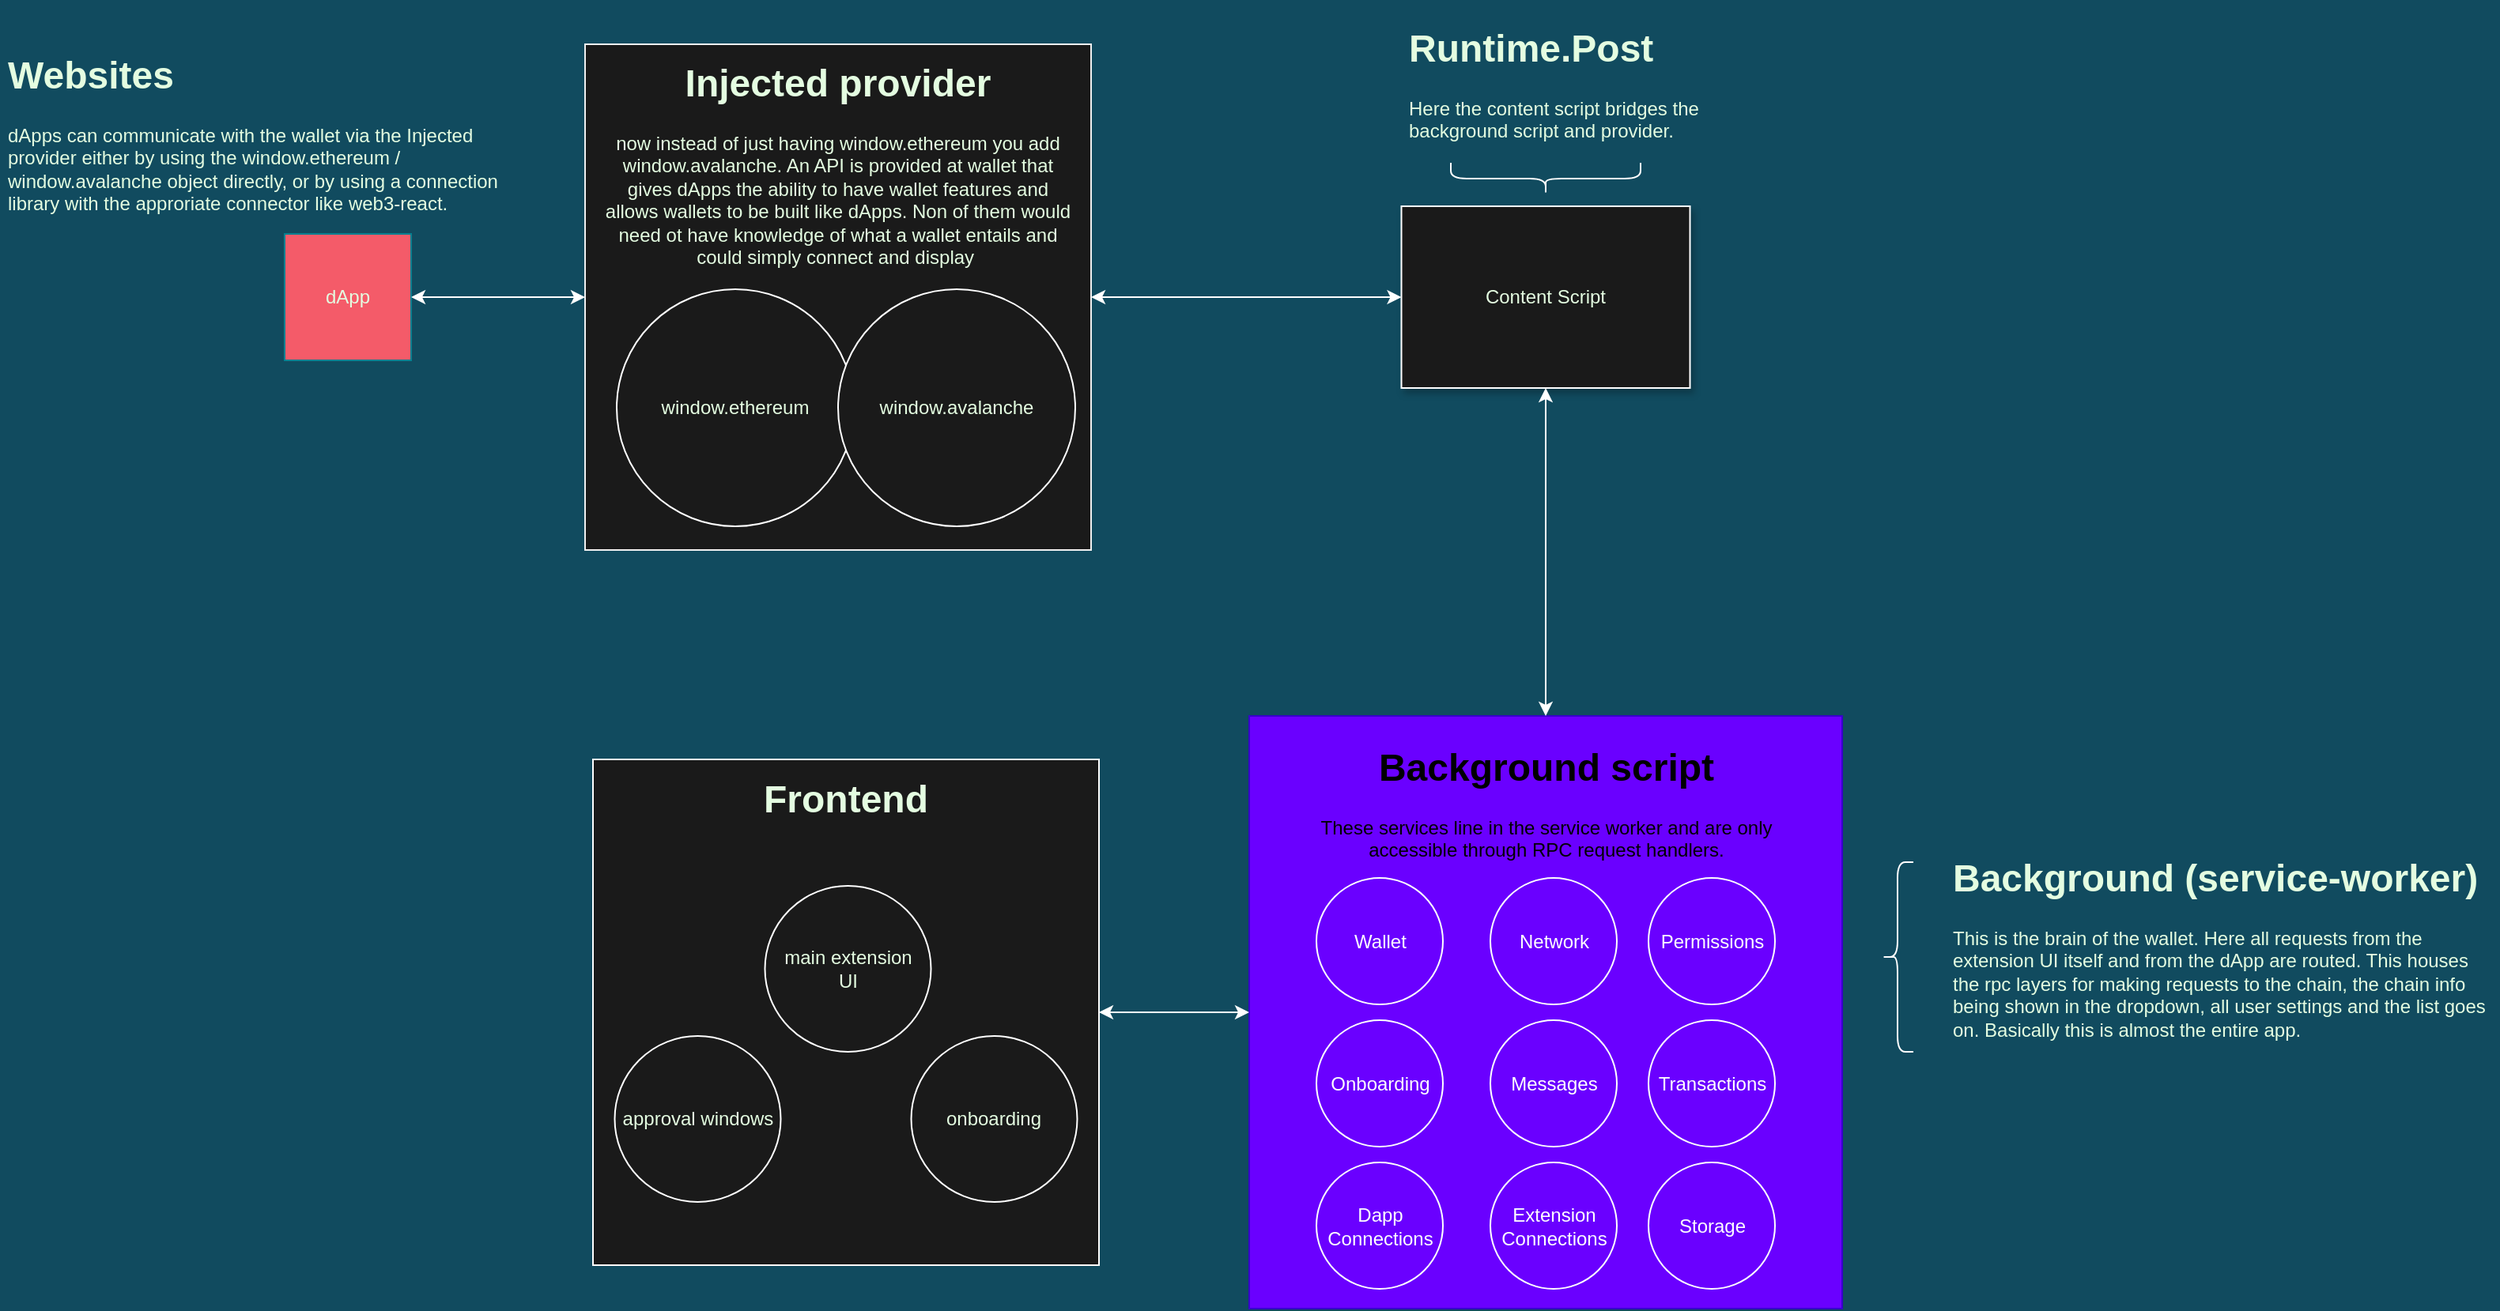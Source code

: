 <mxfile>
    <diagram id="aZ6EJbNiV0EWviCFpwhp" name="Page-1">
        <mxGraphModel dx="2658" dy="2258" grid="1" gridSize="10" guides="1" tooltips="1" connect="1" arrows="1" fold="1" page="1" pageScale="1" pageWidth="850" pageHeight="1100" background="#114B5F" math="0" shadow="0">
            <root>
                <mxCell id="0"/>
                <mxCell id="1" parent="0"/>
                <mxCell id="3" value="Content Script" style="whiteSpace=wrap;html=1;fillColor=#1A1A1A;strokeColor=#FFFFFF;fontColor=#E4FDE1;shadow=1;" parent="1" vertex="1">
                    <mxGeometry x="96.25" y="127.5" width="182.5" height="115" as="geometry"/>
                </mxCell>
                <mxCell id="5" value="dApp" style="whiteSpace=wrap;html=1;aspect=fixed;fillColor=#F45B69;strokeColor=#028090;fontColor=#E4FDE1;" parent="1" vertex="1">
                    <mxGeometry x="-610" y="145" width="80" height="80" as="geometry"/>
                </mxCell>
                <mxCell id="6" value="" style="endArrow=classic;startArrow=classic;html=1;entryX=1;entryY=0.5;entryDx=0;entryDy=0;labelBackgroundColor=#114B5F;strokeColor=#FFFFFF;fontColor=#E4FDE1;exitX=0;exitY=0.5;exitDx=0;exitDy=0;" parent="1" source="89" target="5" edge="1">
                    <mxGeometry width="50" height="50" relative="1" as="geometry">
                        <mxPoint x="-500" y="270" as="sourcePoint"/>
                        <mxPoint x="-360" y="170" as="targetPoint"/>
                        <Array as="points">
                            <mxPoint x="-500" y="185"/>
                        </Array>
                    </mxGeometry>
                </mxCell>
                <mxCell id="8" value="&lt;h1&gt;Websites&lt;/h1&gt;&lt;p&gt;dApps can communicate with the wallet via the Injected provider either by using the window.ethereum / window.avalanche object directly, or by using a connection library with the approriate connector like web3-react.&lt;br&gt;&lt;/p&gt;" style="text;html=1;strokeColor=none;fillColor=none;spacing=5;spacingTop=-20;whiteSpace=wrap;overflow=hidden;rounded=0;fontColor=#E4FDE1;" parent="1" vertex="1">
                    <mxGeometry x="-790" y="25" width="340" height="120" as="geometry"/>
                </mxCell>
                <mxCell id="9" value="" style="shape=curlyBracket;whiteSpace=wrap;html=1;rounded=1;direction=north;fillColor=#F45B69;strokeColor=#FFFFFF;fontColor=#E4FDE1;" parent="1" vertex="1">
                    <mxGeometry x="127.5" y="100" width="120" height="20" as="geometry"/>
                </mxCell>
                <mxCell id="10" value="&lt;h1&gt;Runtime.Post&lt;/h1&gt;&lt;p&gt;Here the content script bridges the background script and provider.&amp;nbsp;&lt;/p&gt;" style="text;html=1;strokeColor=none;fillColor=none;spacing=5;spacingTop=-20;whiteSpace=wrap;overflow=hidden;rounded=0;fontColor=#E4FDE1;" parent="1" vertex="1">
                    <mxGeometry x="96.25" y="7.5" width="210" height="92.5" as="geometry"/>
                </mxCell>
                <mxCell id="15" value="" style="shape=curlyBracket;whiteSpace=wrap;html=1;rounded=1;direction=east;fillColor=#F45B69;strokeColor=#FFFFFF;fontColor=#E4FDE1;rotation=0;" parent="1" vertex="1">
                    <mxGeometry x="400" y="542.5" width="20" height="120" as="geometry"/>
                </mxCell>
                <mxCell id="16" value="&lt;h1&gt;Background (service-worker)&lt;/h1&gt;&lt;p&gt;This is the brain of the wallet. Here all requests from the extension UI itself and from the dApp are routed. This houses the rpc layers for making requests to the chain, the chain info being shown in the dropdown, all user settings and the list goes on. Basically this is almost the entire app.&amp;nbsp;&lt;/p&gt;" style="text;html=1;strokeColor=none;fillColor=none;spacing=5;spacingTop=-20;whiteSpace=wrap;overflow=hidden;rounded=0;fontColor=#E4FDE1;" parent="1" vertex="1">
                    <mxGeometry x="440" y="532.5" width="350" height="140" as="geometry"/>
                </mxCell>
                <mxCell id="89" value="" style="whiteSpace=wrap;html=1;aspect=fixed;rounded=0;glass=0;align=center;strokeColor=#F0F0F0;fillColor=#1A1A1A;" parent="1" vertex="1">
                    <mxGeometry x="-420" y="25" width="320" height="320" as="geometry"/>
                </mxCell>
                <mxCell id="90" value="" style="endArrow=classic;startArrow=classic;html=1;entryX=1;entryY=0.5;entryDx=0;entryDy=0;exitX=0;exitY=0.5;exitDx=0;exitDy=0;labelBackgroundColor=#114B5F;strokeColor=#FFFFFF;fontColor=#E4FDE1" parent="1" source="3" target="89" edge="1">
                    <mxGeometry width="50" height="50" relative="1" as="geometry">
                        <mxPoint x="10" y="260" as="sourcePoint"/>
                        <mxPoint x="60" y="210" as="targetPoint"/>
                        <Array as="points">
                            <mxPoint x="-60" y="185"/>
                        </Array>
                    </mxGeometry>
                </mxCell>
                <mxCell id="91" value="&lt;h1&gt;Injected provider&lt;/h1&gt;&lt;p&gt;now instead of just having window.ethereum you add window.avalanche. An API is provided at wallet that gives dApps the ability to have wallet features and allows wallets to be built like dApps. Non of them would need ot have knowledge of what a wallet entails and could simply connect and display&amp;nbsp;&lt;/p&gt;" style="text;html=1;strokeColor=none;fillColor=none;spacing=5;spacingTop=-20;whiteSpace=wrap;overflow=hidden;rounded=0;glass=0;align=center;fontColor=#E4FDE1;" parent="1" vertex="1">
                    <mxGeometry x="-415" y="30" width="310" height="170" as="geometry"/>
                </mxCell>
                <mxCell id="96" value="window.ethereum" style="ellipse;whiteSpace=wrap;html=1;aspect=fixed;rounded=0;glass=0;align=center;fillColor=#1A1A1A;strokeColor=#FFFFFF;fontColor=#E4FDE1;" parent="1" vertex="1">
                    <mxGeometry x="-400" y="180" width="150" height="150" as="geometry"/>
                </mxCell>
                <mxCell id="97" value="window.avalanche" style="ellipse;whiteSpace=wrap;html=1;aspect=fixed;rounded=0;glass=0;align=center;fillColor=#1A1A1A;strokeColor=#FFFFFF;fontColor=#E4FDE1;" parent="1" vertex="1">
                    <mxGeometry x="-260" y="180" width="150" height="150" as="geometry"/>
                </mxCell>
                <mxCell id="98" value="" style="whiteSpace=wrap;html=1;aspect=fixed;rounded=0;glass=0;align=center;fillColor=#1A1A1A;strokeColor=#FFFFFF;" vertex="1" parent="1">
                    <mxGeometry x="-415" y="477.5" width="320" height="320" as="geometry"/>
                </mxCell>
                <mxCell id="99" value="&lt;h1&gt;Frontend&lt;/h1&gt;&lt;p&gt;&lt;br&gt;&lt;/p&gt;" style="text;html=1;strokeColor=none;fillColor=none;spacing=5;spacingTop=-20;whiteSpace=wrap;overflow=hidden;rounded=0;glass=0;align=center;fontColor=#E4FDE1;" vertex="1" parent="1">
                    <mxGeometry x="-410" y="482.5" width="310" height="35" as="geometry"/>
                </mxCell>
                <mxCell id="100" value="approval windows" style="ellipse;whiteSpace=wrap;html=1;aspect=fixed;rounded=0;glass=0;align=center;fillColor=#1A1A1A;strokeColor=#FFFFFF;fontColor=#E4FDE1;" vertex="1" parent="1">
                    <mxGeometry x="-401.25" y="652.5" width="105" height="105" as="geometry"/>
                </mxCell>
                <mxCell id="101" value="main extension &lt;br&gt;UI" style="ellipse;whiteSpace=wrap;html=1;aspect=fixed;rounded=0;glass=0;align=center;fillColor=#1A1A1A;strokeColor=#FFFFFF;fontColor=#E4FDE1;" vertex="1" parent="1">
                    <mxGeometry x="-306.25" y="557.5" width="105" height="105" as="geometry"/>
                </mxCell>
                <mxCell id="102" value="onboarding" style="ellipse;whiteSpace=wrap;html=1;aspect=fixed;rounded=0;glass=0;align=center;fillColor=#1A1A1A;strokeColor=#FFFFFF;fontColor=#E4FDE1;" vertex="1" parent="1">
                    <mxGeometry x="-213.75" y="652.5" width="105" height="105" as="geometry"/>
                </mxCell>
                <mxCell id="103" value="" style="whiteSpace=wrap;html=1;aspect=fixed;fillColor=#6a00ff;strokeColor=#3700CC;fontColor=#ffffff;rounded=0;glass=0;" vertex="1" parent="1">
                    <mxGeometry y="450" width="375" height="375" as="geometry"/>
                </mxCell>
                <mxCell id="104" value="&lt;h1&gt;Background script&lt;/h1&gt;&lt;p&gt;These services line in the service worker and are only accessible through RPC request handlers.&lt;/p&gt;" style="text;html=1;strokeColor=none;fillColor=none;spacing=5;spacingTop=-20;whiteSpace=wrap;overflow=hidden;rounded=0;glass=0;align=center;" vertex="1" parent="1">
                    <mxGeometry x="17.5" y="462.5" width="340" height="120" as="geometry"/>
                </mxCell>
                <mxCell id="105" value="Wallet" style="ellipse;whiteSpace=wrap;html=1;aspect=fixed;rounded=0;glass=0;align=center;fillColor=#6a00ff;strokeColor=#FFFFFF;fontColor=#ffffff;" vertex="1" parent="1">
                    <mxGeometry x="42.5" y="552.5" width="80" height="80" as="geometry"/>
                </mxCell>
                <mxCell id="106" value="Network" style="ellipse;whiteSpace=wrap;html=1;aspect=fixed;rounded=0;glass=0;align=center;fillColor=#6a00ff;strokeColor=#FFFFFF;fontColor=#ffffff;" vertex="1" parent="1">
                    <mxGeometry x="152.5" y="552.5" width="80" height="80" as="geometry"/>
                </mxCell>
                <mxCell id="107" value="Permissions&lt;span style=&quot;color: rgba(0 , 0 , 0 , 0) ; font-family: monospace ; font-size: 0px&quot;&gt;%3CmxGraphModel%3E%3Croot%3E%3CmxCell%20id%3D%220%22%2F%3E%3CmxCell%20id%3D%221%22%20parent%3D%220%22%2F%3E%3CmxCell%20id%3D%222%22%20value%3D%22Network%22%20style%3D%22ellipse%3BwhiteSpace%3Dwrap%3Bhtml%3D1%3Baspect%3Dfixed%3Brounded%3D0%3Bglass%3D0%3Balign%3Dcenter%3BfillColor%3D%236a00ff%3BstrokeColor%3D%233700CC%3BfontColor%3D%23ffffff%3B%22%20vertex%3D%221%22%20parent%3D%221%22%3E%3CmxGeometry%20x%3D%22630%22%20y%3D%22660%22%20width%3D%2280%22%20height%3D%2280%22%20as%3D%22geometry%22%2F%3E%3C%2FmxCell%3E%3C%2Froot%3E%3C%2FmxGraphModel%3E&lt;/span&gt;" style="ellipse;whiteSpace=wrap;html=1;aspect=fixed;rounded=0;glass=0;align=center;fillColor=#6a00ff;strokeColor=#FFFFFF;fontColor=#ffffff;" vertex="1" parent="1">
                    <mxGeometry x="252.5" y="552.5" width="80" height="80" as="geometry"/>
                </mxCell>
                <mxCell id="108" value="Onboarding" style="ellipse;whiteSpace=wrap;html=1;aspect=fixed;rounded=0;glass=0;align=center;fillColor=#6a00ff;strokeColor=#FFFFFF;fontColor=#ffffff;" vertex="1" parent="1">
                    <mxGeometry x="42.5" y="642.5" width="80" height="80" as="geometry"/>
                </mxCell>
                <mxCell id="109" value="Messages" style="ellipse;whiteSpace=wrap;html=1;aspect=fixed;rounded=0;glass=0;align=center;fillColor=#6a00ff;strokeColor=#FFFFFF;fontColor=#ffffff;" vertex="1" parent="1">
                    <mxGeometry x="152.5" y="642.5" width="80" height="80" as="geometry"/>
                </mxCell>
                <mxCell id="110" value="Transactions" style="ellipse;whiteSpace=wrap;html=1;aspect=fixed;rounded=0;glass=0;align=center;fillColor=#6a00ff;strokeColor=#FFFFFF;fontColor=#ffffff;" vertex="1" parent="1">
                    <mxGeometry x="252.5" y="642.5" width="80" height="80" as="geometry"/>
                </mxCell>
                <mxCell id="111" value="Storage" style="ellipse;whiteSpace=wrap;html=1;aspect=fixed;rounded=0;glass=0;align=center;fillColor=#6a00ff;strokeColor=#FFFFFF;fontColor=#ffffff;" vertex="1" parent="1">
                    <mxGeometry x="252.5" y="732.5" width="80" height="80" as="geometry"/>
                </mxCell>
                <mxCell id="112" value="Extension&lt;br&gt;Connections" style="ellipse;whiteSpace=wrap;html=1;aspect=fixed;rounded=0;glass=0;align=center;fillColor=#6a00ff;strokeColor=#FFFFFF;fontColor=#ffffff;" vertex="1" parent="1">
                    <mxGeometry x="152.5" y="732.5" width="80" height="80" as="geometry"/>
                </mxCell>
                <mxCell id="113" value="Dapp&lt;br&gt;Connections" style="ellipse;whiteSpace=wrap;html=1;aspect=fixed;rounded=0;glass=0;align=center;fillColor=#6a00ff;strokeColor=#FFFFFF;fontColor=#ffffff;" vertex="1" parent="1">
                    <mxGeometry x="42.5" y="732.5" width="80" height="80" as="geometry"/>
                </mxCell>
                <mxCell id="117" value="" style="endArrow=classic;startArrow=classic;html=1;entryX=1;entryY=0.5;entryDx=0;entryDy=0;exitX=0;exitY=0.5;exitDx=0;exitDy=0;labelBackgroundColor=#114B5F;strokeColor=#FFFFFF;fontColor=#E4FDE1" edge="1" parent="1" source="103" target="98">
                    <mxGeometry width="50" height="50" relative="1" as="geometry">
                        <mxPoint x="200" y="360" as="sourcePoint"/>
                        <mxPoint x="80" y="360" as="targetPoint"/>
                        <Array as="points"/>
                    </mxGeometry>
                </mxCell>
                <mxCell id="118" value="" style="endArrow=classic;startArrow=classic;html=1;entryX=0.5;entryY=1;entryDx=0;entryDy=0;exitX=0.5;exitY=0;exitDx=0;exitDy=0;labelBackgroundColor=#114B5F;strokeColor=#FFFFFF;fontColor=#E4FDE1" edge="1" parent="1" source="103" target="3">
                    <mxGeometry width="50" height="50" relative="1" as="geometry">
                        <mxPoint x="220" y="330" as="sourcePoint"/>
                        <mxPoint x="100" y="330" as="targetPoint"/>
                        <Array as="points"/>
                    </mxGeometry>
                </mxCell>
            </root>
        </mxGraphModel>
    </diagram>
</mxfile>